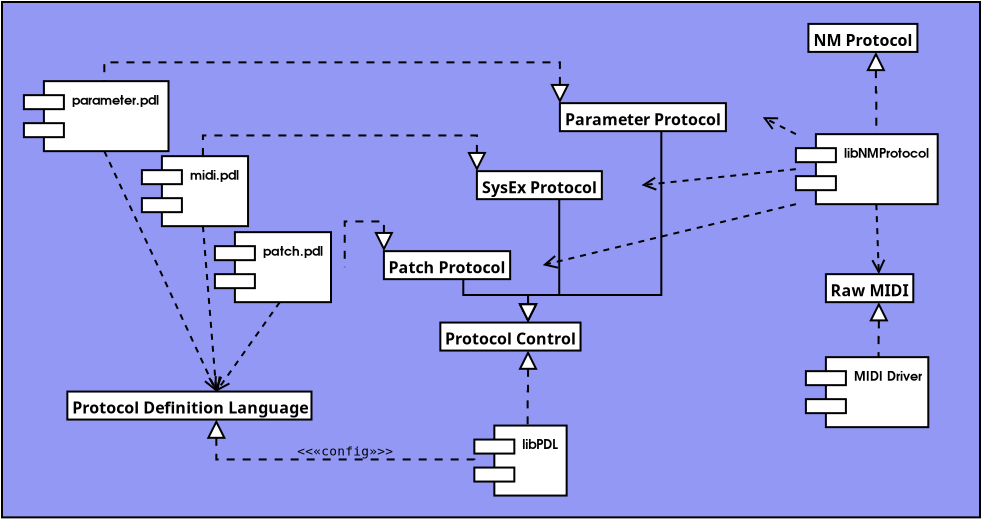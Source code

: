 <?xml version="1.0"?>
<dia:diagram xmlns:dia="http://www.lysator.liu.se/~alla/dia/">
  <dia:layer name="Background" visible="true">
    <dia:object type="Standard - Box" version="0" id="O0">
      <dia:attribute name="obj_pos">
        <dia:point val="-8.356,13.377"/>
      </dia:attribute>
      <dia:attribute name="obj_bb">
        <dia:rectangle val="-8.406,13.327;40.594,39.197"/>
      </dia:attribute>
      <dia:attribute name="elem_corner">
        <dia:point val="-8.356,13.377"/>
      </dia:attribute>
      <dia:attribute name="elem_width">
        <dia:real val="48.9"/>
      </dia:attribute>
      <dia:attribute name="elem_height">
        <dia:real val="25.769"/>
      </dia:attribute>
      <dia:attribute name="inner_color">
        <dia:color val="#9398f5"/>
      </dia:attribute>
      <dia:attribute name="show_background">
        <dia:boolean val="true"/>
      </dia:attribute>
    </dia:object>
    <dia:object type="UML - Class" version="0" id="O1">
      <dia:attribute name="obj_pos">
        <dia:point val="-5.089,32.855"/>
      </dia:attribute>
      <dia:attribute name="obj_bb">
        <dia:rectangle val="-5.139,32.805;9.861,34.305"/>
      </dia:attribute>
      <dia:attribute name="elem_corner">
        <dia:point val="-5.089,32.855"/>
      </dia:attribute>
      <dia:attribute name="elem_width">
        <dia:real val="14.9"/>
      </dia:attribute>
      <dia:attribute name="elem_height">
        <dia:real val="1.4"/>
      </dia:attribute>
      <dia:attribute name="name">
        <dia:string>#Protocol Definition Language#</dia:string>
      </dia:attribute>
      <dia:attribute name="stereotype">
        <dia:string/>
      </dia:attribute>
      <dia:attribute name="abstract">
        <dia:boolean val="false"/>
      </dia:attribute>
      <dia:attribute name="suppress_attributes">
        <dia:boolean val="false"/>
      </dia:attribute>
      <dia:attribute name="suppress_operations">
        <dia:boolean val="false"/>
      </dia:attribute>
      <dia:attribute name="visible_attributes">
        <dia:boolean val="false"/>
      </dia:attribute>
      <dia:attribute name="visible_operations">
        <dia:boolean val="false"/>
      </dia:attribute>
      <dia:attribute name="foreground_color">
        <dia:color val="#000000"/>
      </dia:attribute>
      <dia:attribute name="background_color">
        <dia:color val="#ffffff"/>
      </dia:attribute>
      <dia:attribute name="attributes"/>
      <dia:attribute name="operations"/>
      <dia:attribute name="template">
        <dia:boolean val="false"/>
      </dia:attribute>
      <dia:attribute name="templates"/>
    </dia:object>
    <dia:object type="UML - Realizes" version="0" id="O2">
      <dia:attribute name="obj_pos">
        <dia:point val="2.361,34.255"/>
      </dia:attribute>
      <dia:attribute name="obj_bb">
        <dia:rectangle val="1.511,34.255;15.311,37.05"/>
      </dia:attribute>
      <dia:attribute name="orth_points">
        <dia:point val="2.361,34.255"/>
        <dia:point val="2.361,36.25"/>
        <dia:point val="15.261,36.25"/>
        <dia:point val="15.261,36.305"/>
      </dia:attribute>
      <dia:attribute name="orth_orient">
        <dia:enum val="1"/>
        <dia:enum val="0"/>
        <dia:enum val="1"/>
      </dia:attribute>
      <dia:attribute name="name">
        <dia:string>##</dia:string>
      </dia:attribute>
      <dia:attribute name="stereotype">
        <dia:string>#&#171;config&#187;#</dia:string>
      </dia:attribute>
      <dia:connections>
        <dia:connection handle="0" to="O1" connection="6"/>
        <dia:connection handle="1" to="O4" connection="3"/>
      </dia:connections>
    </dia:object>
    <dia:object type="UML - Class" version="0" id="O3">
      <dia:attribute name="obj_pos">
        <dia:point val="13.561,29.405"/>
      </dia:attribute>
      <dia:attribute name="obj_bb">
        <dia:rectangle val="13.511,29.355;22.38,30.855"/>
      </dia:attribute>
      <dia:attribute name="elem_corner">
        <dia:point val="13.561,29.405"/>
      </dia:attribute>
      <dia:attribute name="elem_width">
        <dia:real val="8.769"/>
      </dia:attribute>
      <dia:attribute name="elem_height">
        <dia:real val="1.4"/>
      </dia:attribute>
      <dia:attribute name="name">
        <dia:string>#Protocol Control#</dia:string>
      </dia:attribute>
      <dia:attribute name="stereotype">
        <dia:string/>
      </dia:attribute>
      <dia:attribute name="abstract">
        <dia:boolean val="false"/>
      </dia:attribute>
      <dia:attribute name="suppress_attributes">
        <dia:boolean val="false"/>
      </dia:attribute>
      <dia:attribute name="suppress_operations">
        <dia:boolean val="false"/>
      </dia:attribute>
      <dia:attribute name="visible_attributes">
        <dia:boolean val="false"/>
      </dia:attribute>
      <dia:attribute name="visible_operations">
        <dia:boolean val="false"/>
      </dia:attribute>
      <dia:attribute name="foreground_color">
        <dia:color val="#000000"/>
      </dia:attribute>
      <dia:attribute name="background_color">
        <dia:color val="#ffffff"/>
      </dia:attribute>
      <dia:attribute name="attributes"/>
      <dia:attribute name="operations"/>
      <dia:attribute name="template">
        <dia:boolean val="false"/>
      </dia:attribute>
      <dia:attribute name="templates"/>
    </dia:object>
    <dia:object type="UML - Component" version="0" id="O4">
      <dia:attribute name="obj_pos">
        <dia:point val="15.261,34.555"/>
      </dia:attribute>
      <dia:attribute name="obj_bb">
        <dia:rectangle val="15.211,34.505;20.638,38.105"/>
      </dia:attribute>
      <dia:attribute name="elem_corner">
        <dia:point val="15.261,34.555"/>
      </dia:attribute>
      <dia:attribute name="elem_width">
        <dia:real val="5.327"/>
      </dia:attribute>
      <dia:attribute name="elem_height">
        <dia:real val="3.5"/>
      </dia:attribute>
      <dia:attribute name="text">
        <dia:composite type="text">
          <dia:attribute name="string">
            <dia:string>#libPDL#</dia:string>
          </dia:attribute>
          <dia:attribute name="font">
            <dia:font name="AvantGarde-Demi"/>
          </dia:attribute>
          <dia:attribute name="height">
            <dia:real val="0.8"/>
          </dia:attribute>
          <dia:attribute name="pos">
            <dia:point val="17.661,35.855"/>
          </dia:attribute>
          <dia:attribute name="color">
            <dia:color val="#000000"/>
          </dia:attribute>
          <dia:attribute name="alignment">
            <dia:enum val="0"/>
          </dia:attribute>
        </dia:composite>
      </dia:attribute>
      <dia:attribute name="stereotype">
        <dia:string/>
      </dia:attribute>
    </dia:object>
    <dia:object type="Standard - Line" version="0" id="O5">
      <dia:attribute name="obj_pos">
        <dia:point val="5.534,28.385"/>
      </dia:attribute>
      <dia:attribute name="obj_bb">
        <dia:rectangle val="1.872,28.344;5.575,33.203"/>
      </dia:attribute>
      <dia:attribute name="conn_endpoints">
        <dia:point val="5.534,28.385"/>
        <dia:point val="2.361,32.855"/>
      </dia:attribute>
      <dia:attribute name="numcp">
        <dia:int val="1"/>
      </dia:attribute>
      <dia:attribute name="line_style">
        <dia:enum val="1"/>
      </dia:attribute>
      <dia:attribute name="end_arrow">
        <dia:enum val="1"/>
      </dia:attribute>
      <dia:attribute name="end_arrow_length">
        <dia:real val="0.6"/>
      </dia:attribute>
      <dia:attribute name="end_arrow_width">
        <dia:real val="0.6"/>
      </dia:attribute>
      <dia:attribute name="dashlength">
        <dia:real val="0.3"/>
      </dia:attribute>
      <dia:connections>
        <dia:connection handle="0" to="O10" connection="6"/>
        <dia:connection handle="1" to="O1" connection="1"/>
      </dia:connections>
    </dia:object>
    <dia:object type="UML - Realizes" version="0" id="O6">
      <dia:attribute name="obj_pos">
        <dia:point val="17.946,30.805"/>
      </dia:attribute>
      <dia:attribute name="obj_bb">
        <dia:rectangle val="17.096,30.805;18.796,34.555"/>
      </dia:attribute>
      <dia:attribute name="orth_points">
        <dia:point val="17.946,30.805"/>
        <dia:point val="17.946,32.85"/>
        <dia:point val="17.925,32.85"/>
        <dia:point val="17.925,34.555"/>
      </dia:attribute>
      <dia:attribute name="orth_orient">
        <dia:enum val="1"/>
        <dia:enum val="0"/>
        <dia:enum val="1"/>
      </dia:attribute>
      <dia:attribute name="name">
        <dia:string/>
      </dia:attribute>
      <dia:attribute name="stereotype">
        <dia:string/>
      </dia:attribute>
      <dia:connections>
        <dia:connection handle="0" to="O3" connection="6"/>
        <dia:connection handle="1" to="O4" connection="1"/>
      </dia:connections>
    </dia:object>
    <dia:object type="Standard - Line" version="0" id="O7">
      <dia:attribute name="obj_pos">
        <dia:point val="1.69,24.585"/>
      </dia:attribute>
      <dia:attribute name="obj_bb">
        <dia:rectangle val="1.64,24.535;2.959,32.905"/>
      </dia:attribute>
      <dia:attribute name="conn_endpoints">
        <dia:point val="1.69,24.585"/>
        <dia:point val="2.361,32.855"/>
      </dia:attribute>
      <dia:attribute name="numcp">
        <dia:int val="1"/>
      </dia:attribute>
      <dia:attribute name="line_style">
        <dia:enum val="1"/>
      </dia:attribute>
      <dia:attribute name="end_arrow">
        <dia:enum val="1"/>
      </dia:attribute>
      <dia:attribute name="end_arrow_length">
        <dia:real val="0.6"/>
      </dia:attribute>
      <dia:attribute name="end_arrow_width">
        <dia:real val="0.6"/>
      </dia:attribute>
      <dia:attribute name="dashlength">
        <dia:real val="0.3"/>
      </dia:attribute>
      <dia:connections>
        <dia:connection handle="0" to="O13" connection="6"/>
        <dia:connection handle="1" to="O1" connection="1"/>
      </dia:connections>
    </dia:object>
    <dia:object type="Standard - Line" version="0" id="O8">
      <dia:attribute name="obj_pos">
        <dia:point val="-3.24,20.835"/>
      </dia:attribute>
      <dia:attribute name="obj_bb">
        <dia:rectangle val="-3.285,20.79;2.905,33.109"/>
      </dia:attribute>
      <dia:attribute name="conn_endpoints">
        <dia:point val="-3.24,20.835"/>
        <dia:point val="2.361,32.855"/>
      </dia:attribute>
      <dia:attribute name="numcp">
        <dia:int val="1"/>
      </dia:attribute>
      <dia:attribute name="line_style">
        <dia:enum val="1"/>
      </dia:attribute>
      <dia:attribute name="end_arrow">
        <dia:enum val="1"/>
      </dia:attribute>
      <dia:attribute name="end_arrow_length">
        <dia:real val="0.6"/>
      </dia:attribute>
      <dia:attribute name="end_arrow_width">
        <dia:real val="0.6"/>
      </dia:attribute>
      <dia:attribute name="dashlength">
        <dia:real val="0.3"/>
      </dia:attribute>
      <dia:connections>
        <dia:connection handle="0" to="O9" connection="6"/>
        <dia:connection handle="1" to="O1" connection="1"/>
      </dia:connections>
    </dia:object>
    <dia:object type="UML - Component" version="0" id="O9">
      <dia:attribute name="obj_pos">
        <dia:point val="-7.261,17.335"/>
      </dia:attribute>
      <dia:attribute name="obj_bb">
        <dia:rectangle val="-7.311,17.285;0.831,20.885"/>
      </dia:attribute>
      <dia:attribute name="elem_corner">
        <dia:point val="-7.261,17.335"/>
      </dia:attribute>
      <dia:attribute name="elem_width">
        <dia:real val="8.042"/>
      </dia:attribute>
      <dia:attribute name="elem_height">
        <dia:real val="3.5"/>
      </dia:attribute>
      <dia:attribute name="text">
        <dia:composite type="text">
          <dia:attribute name="string">
            <dia:string>#parameter.pdl#</dia:string>
          </dia:attribute>
          <dia:attribute name="font">
            <dia:font name="AvantGarde-Demi"/>
          </dia:attribute>
          <dia:attribute name="height">
            <dia:real val="0.8"/>
          </dia:attribute>
          <dia:attribute name="pos">
            <dia:point val="-4.861,18.635"/>
          </dia:attribute>
          <dia:attribute name="color">
            <dia:color val="#000000"/>
          </dia:attribute>
          <dia:attribute name="alignment">
            <dia:enum val="0"/>
          </dia:attribute>
        </dia:composite>
      </dia:attribute>
      <dia:attribute name="stereotype">
        <dia:string/>
      </dia:attribute>
    </dia:object>
    <dia:object type="UML - Component" version="0" id="O10">
      <dia:attribute name="obj_pos">
        <dia:point val="2.289,24.885"/>
      </dia:attribute>
      <dia:attribute name="obj_bb">
        <dia:rectangle val="2.239,24.835;8.829,28.435"/>
      </dia:attribute>
      <dia:attribute name="elem_corner">
        <dia:point val="2.289,24.885"/>
      </dia:attribute>
      <dia:attribute name="elem_width">
        <dia:real val="6.491"/>
      </dia:attribute>
      <dia:attribute name="elem_height">
        <dia:real val="3.5"/>
      </dia:attribute>
      <dia:attribute name="text">
        <dia:composite type="text">
          <dia:attribute name="string">
            <dia:string>#patch.pdl#</dia:string>
          </dia:attribute>
          <dia:attribute name="font">
            <dia:font name="AvantGarde-Demi"/>
          </dia:attribute>
          <dia:attribute name="height">
            <dia:real val="0.8"/>
          </dia:attribute>
          <dia:attribute name="pos">
            <dia:point val="4.689,26.185"/>
          </dia:attribute>
          <dia:attribute name="color">
            <dia:color val="#000000"/>
          </dia:attribute>
          <dia:attribute name="alignment">
            <dia:enum val="0"/>
          </dia:attribute>
        </dia:composite>
      </dia:attribute>
      <dia:attribute name="stereotype">
        <dia:string/>
      </dia:attribute>
    </dia:object>
    <dia:object type="UML - Component" version="0" id="O11">
      <dia:attribute name="obj_pos">
        <dia:point val="31.839,31.135"/>
      </dia:attribute>
      <dia:attribute name="obj_bb">
        <dia:rectangle val="31.789,31.085;39.155,34.685"/>
      </dia:attribute>
      <dia:attribute name="elem_corner">
        <dia:point val="31.839,31.135"/>
      </dia:attribute>
      <dia:attribute name="elem_width">
        <dia:real val="7.266"/>
      </dia:attribute>
      <dia:attribute name="elem_height">
        <dia:real val="3.5"/>
      </dia:attribute>
      <dia:attribute name="text">
        <dia:composite type="text">
          <dia:attribute name="string">
            <dia:string>#MIDI Driver#</dia:string>
          </dia:attribute>
          <dia:attribute name="font">
            <dia:font name="AvantGarde-Demi"/>
          </dia:attribute>
          <dia:attribute name="height">
            <dia:real val="0.8"/>
          </dia:attribute>
          <dia:attribute name="pos">
            <dia:point val="34.239,32.435"/>
          </dia:attribute>
          <dia:attribute name="color">
            <dia:color val="#000000"/>
          </dia:attribute>
          <dia:attribute name="alignment">
            <dia:enum val="0"/>
          </dia:attribute>
        </dia:composite>
      </dia:attribute>
      <dia:attribute name="stereotype">
        <dia:string/>
      </dia:attribute>
    </dia:object>
    <dia:object type="UML - Component" version="0" id="O12">
      <dia:attribute name="obj_pos">
        <dia:point val="31.339,19.985"/>
      </dia:attribute>
      <dia:attribute name="obj_bb">
        <dia:rectangle val="31.289,19.935;39.431,23.535"/>
      </dia:attribute>
      <dia:attribute name="elem_corner">
        <dia:point val="31.339,19.985"/>
      </dia:attribute>
      <dia:attribute name="elem_width">
        <dia:real val="8.042"/>
      </dia:attribute>
      <dia:attribute name="elem_height">
        <dia:real val="3.5"/>
      </dia:attribute>
      <dia:attribute name="text">
        <dia:composite type="text">
          <dia:attribute name="string">
            <dia:string>#libNMProtocol#</dia:string>
          </dia:attribute>
          <dia:attribute name="font">
            <dia:font name="AvantGarde-Demi"/>
          </dia:attribute>
          <dia:attribute name="height">
            <dia:real val="0.8"/>
          </dia:attribute>
          <dia:attribute name="pos">
            <dia:point val="33.739,21.285"/>
          </dia:attribute>
          <dia:attribute name="color">
            <dia:color val="#000000"/>
          </dia:attribute>
          <dia:attribute name="alignment">
            <dia:enum val="0"/>
          </dia:attribute>
        </dia:composite>
      </dia:attribute>
      <dia:attribute name="stereotype">
        <dia:string/>
      </dia:attribute>
    </dia:object>
    <dia:object type="UML - Component" version="0" id="O13">
      <dia:attribute name="obj_pos">
        <dia:point val="-1.361,21.085"/>
      </dia:attribute>
      <dia:attribute name="obj_bb">
        <dia:rectangle val="-1.411,21.035;4.792,24.635"/>
      </dia:attribute>
      <dia:attribute name="elem_corner">
        <dia:point val="-1.361,21.085"/>
      </dia:attribute>
      <dia:attribute name="elem_width">
        <dia:real val="6.103"/>
      </dia:attribute>
      <dia:attribute name="elem_height">
        <dia:real val="3.5"/>
      </dia:attribute>
      <dia:attribute name="text">
        <dia:composite type="text">
          <dia:attribute name="string">
            <dia:string>#midi.pdl#</dia:string>
          </dia:attribute>
          <dia:attribute name="font">
            <dia:font name="AvantGarde-Demi"/>
          </dia:attribute>
          <dia:attribute name="height">
            <dia:real val="0.8"/>
          </dia:attribute>
          <dia:attribute name="pos">
            <dia:point val="1.039,22.385"/>
          </dia:attribute>
          <dia:attribute name="color">
            <dia:color val="#000000"/>
          </dia:attribute>
          <dia:attribute name="alignment">
            <dia:enum val="0"/>
          </dia:attribute>
        </dia:composite>
      </dia:attribute>
      <dia:attribute name="stereotype">
        <dia:string/>
      </dia:attribute>
    </dia:object>
    <dia:object type="UML - Class" version="0" id="O14">
      <dia:attribute name="obj_pos">
        <dia:point val="32.839,26.985"/>
      </dia:attribute>
      <dia:attribute name="obj_bb">
        <dia:rectangle val="32.789,26.935;38.183,28.435"/>
      </dia:attribute>
      <dia:attribute name="elem_corner">
        <dia:point val="32.839,26.985"/>
      </dia:attribute>
      <dia:attribute name="elem_width">
        <dia:real val="5.295"/>
      </dia:attribute>
      <dia:attribute name="elem_height">
        <dia:real val="1.4"/>
      </dia:attribute>
      <dia:attribute name="name">
        <dia:string>#Raw MIDI#</dia:string>
      </dia:attribute>
      <dia:attribute name="stereotype">
        <dia:string/>
      </dia:attribute>
      <dia:attribute name="abstract">
        <dia:boolean val="false"/>
      </dia:attribute>
      <dia:attribute name="suppress_attributes">
        <dia:boolean val="false"/>
      </dia:attribute>
      <dia:attribute name="suppress_operations">
        <dia:boolean val="false"/>
      </dia:attribute>
      <dia:attribute name="visible_attributes">
        <dia:boolean val="false"/>
      </dia:attribute>
      <dia:attribute name="visible_operations">
        <dia:boolean val="false"/>
      </dia:attribute>
      <dia:attribute name="foreground_color">
        <dia:color val="#000000"/>
      </dia:attribute>
      <dia:attribute name="background_color">
        <dia:color val="#ffffff"/>
      </dia:attribute>
      <dia:attribute name="attributes"/>
      <dia:attribute name="operations"/>
      <dia:attribute name="template">
        <dia:boolean val="false"/>
      </dia:attribute>
      <dia:attribute name="templates"/>
    </dia:object>
    <dia:object type="UML - Class" version="0" id="O15">
      <dia:attribute name="obj_pos">
        <dia:point val="19.539,18.435"/>
      </dia:attribute>
      <dia:attribute name="obj_bb">
        <dia:rectangle val="19.489,18.385;29.731,19.885"/>
      </dia:attribute>
      <dia:attribute name="elem_corner">
        <dia:point val="19.539,18.435"/>
      </dia:attribute>
      <dia:attribute name="elem_width">
        <dia:real val="10.143"/>
      </dia:attribute>
      <dia:attribute name="elem_height">
        <dia:real val="1.4"/>
      </dia:attribute>
      <dia:attribute name="name">
        <dia:string>#Parameter Protocol#</dia:string>
      </dia:attribute>
      <dia:attribute name="stereotype">
        <dia:string/>
      </dia:attribute>
      <dia:attribute name="abstract">
        <dia:boolean val="false"/>
      </dia:attribute>
      <dia:attribute name="suppress_attributes">
        <dia:boolean val="false"/>
      </dia:attribute>
      <dia:attribute name="suppress_operations">
        <dia:boolean val="false"/>
      </dia:attribute>
      <dia:attribute name="visible_attributes">
        <dia:boolean val="false"/>
      </dia:attribute>
      <dia:attribute name="visible_operations">
        <dia:boolean val="false"/>
      </dia:attribute>
      <dia:attribute name="foreground_color">
        <dia:color val="#000000"/>
      </dia:attribute>
      <dia:attribute name="background_color">
        <dia:color val="#ffffff"/>
      </dia:attribute>
      <dia:attribute name="attributes"/>
      <dia:attribute name="operations"/>
      <dia:attribute name="template">
        <dia:boolean val="false"/>
      </dia:attribute>
      <dia:attribute name="templates"/>
    </dia:object>
    <dia:object type="UML - Class" version="0" id="O16">
      <dia:attribute name="obj_pos">
        <dia:point val="15.389,21.835"/>
      </dia:attribute>
      <dia:attribute name="obj_bb">
        <dia:rectangle val="15.339,21.785;23.672,23.285"/>
      </dia:attribute>
      <dia:attribute name="elem_corner">
        <dia:point val="15.389,21.835"/>
      </dia:attribute>
      <dia:attribute name="elem_width">
        <dia:real val="8.234"/>
      </dia:attribute>
      <dia:attribute name="elem_height">
        <dia:real val="1.4"/>
      </dia:attribute>
      <dia:attribute name="name">
        <dia:string>#SysEx Protocol#</dia:string>
      </dia:attribute>
      <dia:attribute name="stereotype">
        <dia:string/>
      </dia:attribute>
      <dia:attribute name="abstract">
        <dia:boolean val="false"/>
      </dia:attribute>
      <dia:attribute name="suppress_attributes">
        <dia:boolean val="false"/>
      </dia:attribute>
      <dia:attribute name="suppress_operations">
        <dia:boolean val="false"/>
      </dia:attribute>
      <dia:attribute name="visible_attributes">
        <dia:boolean val="false"/>
      </dia:attribute>
      <dia:attribute name="visible_operations">
        <dia:boolean val="false"/>
      </dia:attribute>
      <dia:attribute name="foreground_color">
        <dia:color val="#000000"/>
      </dia:attribute>
      <dia:attribute name="background_color">
        <dia:color val="#ffffff"/>
      </dia:attribute>
      <dia:attribute name="attributes"/>
      <dia:attribute name="operations"/>
      <dia:attribute name="template">
        <dia:boolean val="false"/>
      </dia:attribute>
      <dia:attribute name="templates"/>
    </dia:object>
    <dia:object type="UML - Class" version="0" id="O17">
      <dia:attribute name="obj_pos">
        <dia:point val="10.739,25.835"/>
      </dia:attribute>
      <dia:attribute name="obj_bb">
        <dia:rectangle val="10.689,25.785;18.73,27.285"/>
      </dia:attribute>
      <dia:attribute name="elem_corner">
        <dia:point val="10.739,25.835"/>
      </dia:attribute>
      <dia:attribute name="elem_width">
        <dia:real val="7.941"/>
      </dia:attribute>
      <dia:attribute name="elem_height">
        <dia:real val="1.4"/>
      </dia:attribute>
      <dia:attribute name="name">
        <dia:string>#Patch Protocol#</dia:string>
      </dia:attribute>
      <dia:attribute name="stereotype">
        <dia:string/>
      </dia:attribute>
      <dia:attribute name="abstract">
        <dia:boolean val="false"/>
      </dia:attribute>
      <dia:attribute name="suppress_attributes">
        <dia:boolean val="false"/>
      </dia:attribute>
      <dia:attribute name="suppress_operations">
        <dia:boolean val="false"/>
      </dia:attribute>
      <dia:attribute name="visible_attributes">
        <dia:boolean val="false"/>
      </dia:attribute>
      <dia:attribute name="visible_operations">
        <dia:boolean val="false"/>
      </dia:attribute>
      <dia:attribute name="foreground_color">
        <dia:color val="#000000"/>
      </dia:attribute>
      <dia:attribute name="background_color">
        <dia:color val="#ffffff"/>
      </dia:attribute>
      <dia:attribute name="attributes"/>
      <dia:attribute name="operations"/>
      <dia:attribute name="template">
        <dia:boolean val="false"/>
      </dia:attribute>
      <dia:attribute name="templates"/>
    </dia:object>
    <dia:object type="UML - Generalization" version="0" id="O18">
      <dia:attribute name="obj_pos">
        <dia:point val="17.946,29.405"/>
      </dia:attribute>
      <dia:attribute name="obj_bb">
        <dia:rectangle val="14.659,27.227;18.796,29.405"/>
      </dia:attribute>
      <dia:attribute name="orth_points">
        <dia:point val="17.946,29.405"/>
        <dia:point val="17.946,28.027"/>
        <dia:point val="14.709,28.027"/>
        <dia:point val="14.709,27.235"/>
      </dia:attribute>
      <dia:attribute name="orth_orient">
        <dia:enum val="1"/>
        <dia:enum val="0"/>
        <dia:enum val="1"/>
      </dia:attribute>
      <dia:attribute name="name">
        <dia:string/>
      </dia:attribute>
      <dia:attribute name="stereotype">
        <dia:string/>
      </dia:attribute>
      <dia:connections>
        <dia:connection handle="0" to="O3" connection="1"/>
        <dia:connection handle="1" to="O17" connection="6"/>
      </dia:connections>
    </dia:object>
    <dia:object type="UML - Realizes" version="0" id="O19">
      <dia:attribute name="obj_pos">
        <dia:point val="10.739,25.835"/>
      </dia:attribute>
      <dia:attribute name="obj_bb">
        <dia:rectangle val="8.729,23.55;11.589,26.635"/>
      </dia:attribute>
      <dia:attribute name="orth_points">
        <dia:point val="10.739,25.835"/>
        <dia:point val="10.739,24.35"/>
        <dia:point val="8.779,24.35"/>
        <dia:point val="8.779,26.635"/>
      </dia:attribute>
      <dia:attribute name="orth_orient">
        <dia:enum val="1"/>
        <dia:enum val="0"/>
        <dia:enum val="1"/>
      </dia:attribute>
      <dia:attribute name="name">
        <dia:string/>
      </dia:attribute>
      <dia:attribute name="stereotype">
        <dia:string/>
      </dia:attribute>
      <dia:connections>
        <dia:connection handle="0" to="O17" connection="0"/>
        <dia:connection handle="1" to="O10" connection="4"/>
      </dia:connections>
    </dia:object>
    <dia:object type="UML - Realizes" version="0" id="O20">
      <dia:attribute name="obj_pos">
        <dia:point val="15.389,21.835"/>
      </dia:attribute>
      <dia:attribute name="obj_bb">
        <dia:rectangle val="1.64,19.25;16.239,21.835"/>
      </dia:attribute>
      <dia:attribute name="orth_points">
        <dia:point val="15.389,21.835"/>
        <dia:point val="15.389,20.05"/>
        <dia:point val="1.69,20.05"/>
        <dia:point val="1.69,21.085"/>
      </dia:attribute>
      <dia:attribute name="orth_orient">
        <dia:enum val="1"/>
        <dia:enum val="0"/>
        <dia:enum val="1"/>
      </dia:attribute>
      <dia:attribute name="name">
        <dia:string/>
      </dia:attribute>
      <dia:attribute name="stereotype">
        <dia:string/>
      </dia:attribute>
      <dia:connections>
        <dia:connection handle="0" to="O16" connection="0"/>
        <dia:connection handle="1" to="O13" connection="1"/>
      </dia:connections>
    </dia:object>
    <dia:object type="UML - Realizes" version="0" id="O21">
      <dia:attribute name="obj_pos">
        <dia:point val="19.539,18.435"/>
      </dia:attribute>
      <dia:attribute name="obj_bb">
        <dia:rectangle val="-3.29,15.595;20.389,18.435"/>
      </dia:attribute>
      <dia:attribute name="orth_points">
        <dia:point val="19.539,18.435"/>
        <dia:point val="19.539,16.395"/>
        <dia:point val="-3.24,16.395"/>
        <dia:point val="-3.24,17.335"/>
      </dia:attribute>
      <dia:attribute name="orth_orient">
        <dia:enum val="1"/>
        <dia:enum val="0"/>
        <dia:enum val="1"/>
      </dia:attribute>
      <dia:attribute name="name">
        <dia:string/>
      </dia:attribute>
      <dia:attribute name="stereotype">
        <dia:string/>
      </dia:attribute>
      <dia:connections>
        <dia:connection handle="0" to="O15" connection="0"/>
        <dia:connection handle="1" to="O9" connection="1"/>
      </dia:connections>
    </dia:object>
    <dia:object type="UML - Generalization" version="0" id="O22">
      <dia:attribute name="obj_pos">
        <dia:point val="17.946,29.405"/>
      </dia:attribute>
      <dia:attribute name="obj_bb">
        <dia:rectangle val="17.096,23.235;19.556,29.405"/>
      </dia:attribute>
      <dia:attribute name="orth_points">
        <dia:point val="17.946,29.405"/>
        <dia:point val="17.946,28.027"/>
        <dia:point val="19.506,28.027"/>
        <dia:point val="19.506,23.235"/>
      </dia:attribute>
      <dia:attribute name="orth_orient">
        <dia:enum val="1"/>
        <dia:enum val="0"/>
        <dia:enum val="1"/>
      </dia:attribute>
      <dia:attribute name="name">
        <dia:string/>
      </dia:attribute>
      <dia:attribute name="stereotype">
        <dia:string/>
      </dia:attribute>
      <dia:connections>
        <dia:connection handle="0" to="O3" connection="1"/>
        <dia:connection handle="1" to="O16" connection="6"/>
      </dia:connections>
    </dia:object>
    <dia:object type="UML - Generalization" version="0" id="O23">
      <dia:attribute name="obj_pos">
        <dia:point val="17.946,29.405"/>
      </dia:attribute>
      <dia:attribute name="obj_bb">
        <dia:rectangle val="17.096,19.835;24.66,29.405"/>
      </dia:attribute>
      <dia:attribute name="orth_points">
        <dia:point val="17.946,29.405"/>
        <dia:point val="17.946,28.027"/>
        <dia:point val="24.61,28.027"/>
        <dia:point val="24.61,19.835"/>
      </dia:attribute>
      <dia:attribute name="orth_orient">
        <dia:enum val="1"/>
        <dia:enum val="0"/>
        <dia:enum val="1"/>
      </dia:attribute>
      <dia:attribute name="name">
        <dia:string/>
      </dia:attribute>
      <dia:attribute name="stereotype">
        <dia:string/>
      </dia:attribute>
      <dia:connections>
        <dia:connection handle="0" to="O3" connection="1"/>
        <dia:connection handle="1" to="O15" connection="6"/>
      </dia:connections>
    </dia:object>
    <dia:object type="Standard - Line" version="0" id="O24">
      <dia:attribute name="obj_pos">
        <dia:point val="31.339,19.985"/>
      </dia:attribute>
      <dia:attribute name="obj_bb">
        <dia:rectangle val="29.408,18.601;31.383,20.029"/>
      </dia:attribute>
      <dia:attribute name="conn_endpoints">
        <dia:point val="31.339,19.985"/>
        <dia:point val="29.681,19.135"/>
      </dia:attribute>
      <dia:attribute name="numcp">
        <dia:int val="1"/>
      </dia:attribute>
      <dia:attribute name="line_style">
        <dia:enum val="1"/>
      </dia:attribute>
      <dia:attribute name="end_arrow">
        <dia:enum val="1"/>
      </dia:attribute>
      <dia:attribute name="end_arrow_length">
        <dia:real val="0.6"/>
      </dia:attribute>
      <dia:attribute name="end_arrow_width">
        <dia:real val="0.6"/>
      </dia:attribute>
      <dia:attribute name="dashlength">
        <dia:real val="0.3"/>
      </dia:attribute>
      <dia:connections>
        <dia:connection handle="0" to="O12" connection="0"/>
        <dia:connection handle="1" to="O15" connection="4"/>
      </dia:connections>
    </dia:object>
    <dia:object type="Standard - Line" version="0" id="O25">
      <dia:attribute name="obj_pos">
        <dia:point val="31.339,21.735"/>
      </dia:attribute>
      <dia:attribute name="obj_bb">
        <dia:rectangle val="23.561,21.685;31.389,23.132"/>
      </dia:attribute>
      <dia:attribute name="conn_endpoints">
        <dia:point val="31.339,21.735"/>
        <dia:point val="23.622,22.535"/>
      </dia:attribute>
      <dia:attribute name="numcp">
        <dia:int val="1"/>
      </dia:attribute>
      <dia:attribute name="line_style">
        <dia:enum val="1"/>
      </dia:attribute>
      <dia:attribute name="end_arrow">
        <dia:enum val="1"/>
      </dia:attribute>
      <dia:attribute name="end_arrow_length">
        <dia:real val="0.6"/>
      </dia:attribute>
      <dia:attribute name="end_arrow_width">
        <dia:real val="0.6"/>
      </dia:attribute>
      <dia:attribute name="dashlength">
        <dia:real val="0.3"/>
      </dia:attribute>
      <dia:connections>
        <dia:connection handle="0" to="O12" connection="3"/>
        <dia:connection handle="1" to="O16" connection="4"/>
      </dia:connections>
    </dia:object>
    <dia:object type="Standard - Line" version="0" id="O26">
      <dia:attribute name="obj_pos">
        <dia:point val="31.339,23.485"/>
      </dia:attribute>
      <dia:attribute name="obj_bb">
        <dia:rectangle val="18.539,23.436;31.387,27.118"/>
      </dia:attribute>
      <dia:attribute name="conn_endpoints">
        <dia:point val="31.339,23.485"/>
        <dia:point val="18.68,26.535"/>
      </dia:attribute>
      <dia:attribute name="numcp">
        <dia:int val="1"/>
      </dia:attribute>
      <dia:attribute name="line_style">
        <dia:enum val="1"/>
      </dia:attribute>
      <dia:attribute name="end_arrow">
        <dia:enum val="1"/>
      </dia:attribute>
      <dia:attribute name="end_arrow_length">
        <dia:real val="0.6"/>
      </dia:attribute>
      <dia:attribute name="end_arrow_width">
        <dia:real val="0.6"/>
      </dia:attribute>
      <dia:attribute name="dashlength">
        <dia:real val="0.3"/>
      </dia:attribute>
      <dia:connections>
        <dia:connection handle="0" to="O12" connection="5"/>
        <dia:connection handle="1" to="O17" connection="4"/>
      </dia:connections>
    </dia:object>
    <dia:object type="UML - Class" version="0" id="O27">
      <dia:attribute name="obj_pos">
        <dia:point val="31.964,14.472"/>
      </dia:attribute>
      <dia:attribute name="obj_bb">
        <dia:rectangle val="31.914,14.422;38.763,15.922"/>
      </dia:attribute>
      <dia:attribute name="elem_corner">
        <dia:point val="31.964,14.472"/>
      </dia:attribute>
      <dia:attribute name="elem_width">
        <dia:real val="6.749"/>
      </dia:attribute>
      <dia:attribute name="elem_height">
        <dia:real val="1.4"/>
      </dia:attribute>
      <dia:attribute name="name">
        <dia:string>#NM Protocol#</dia:string>
      </dia:attribute>
      <dia:attribute name="stereotype">
        <dia:string/>
      </dia:attribute>
      <dia:attribute name="abstract">
        <dia:boolean val="false"/>
      </dia:attribute>
      <dia:attribute name="suppress_attributes">
        <dia:boolean val="false"/>
      </dia:attribute>
      <dia:attribute name="suppress_operations">
        <dia:boolean val="false"/>
      </dia:attribute>
      <dia:attribute name="visible_attributes">
        <dia:boolean val="false"/>
      </dia:attribute>
      <dia:attribute name="visible_operations">
        <dia:boolean val="false"/>
      </dia:attribute>
      <dia:attribute name="foreground_color">
        <dia:color val="#000000"/>
      </dia:attribute>
      <dia:attribute name="background_color">
        <dia:color val="#ffffff"/>
      </dia:attribute>
      <dia:attribute name="attributes"/>
      <dia:attribute name="operations"/>
      <dia:attribute name="template">
        <dia:boolean val="false"/>
      </dia:attribute>
      <dia:attribute name="templates"/>
    </dia:object>
    <dia:object type="UML - Realizes" version="0" id="O28">
      <dia:attribute name="obj_pos">
        <dia:point val="35.338,15.872"/>
      </dia:attribute>
      <dia:attribute name="obj_bb">
        <dia:rectangle val="34.488,15.872;36.188,19.985"/>
      </dia:attribute>
      <dia:attribute name="orth_points">
        <dia:point val="35.338,15.872"/>
        <dia:point val="35.338,17.867"/>
        <dia:point val="35.36,17.867"/>
        <dia:point val="35.36,19.985"/>
      </dia:attribute>
      <dia:attribute name="orth_orient">
        <dia:enum val="1"/>
        <dia:enum val="0"/>
        <dia:enum val="1"/>
      </dia:attribute>
      <dia:attribute name="name">
        <dia:string/>
      </dia:attribute>
      <dia:attribute name="stereotype">
        <dia:string/>
      </dia:attribute>
      <dia:connections>
        <dia:connection handle="0" to="O27" connection="6"/>
        <dia:connection handle="1" to="O12" connection="1"/>
      </dia:connections>
    </dia:object>
    <dia:object type="Standard - Line" version="0" id="O29">
      <dia:attribute name="obj_pos">
        <dia:point val="35.36,23.485"/>
      </dia:attribute>
      <dia:attribute name="obj_bb">
        <dia:rectangle val="34.886,23.435;36.086,27.035"/>
      </dia:attribute>
      <dia:attribute name="conn_endpoints">
        <dia:point val="35.36,23.485"/>
        <dia:point val="35.486,26.985"/>
      </dia:attribute>
      <dia:attribute name="numcp">
        <dia:int val="1"/>
      </dia:attribute>
      <dia:attribute name="line_style">
        <dia:enum val="1"/>
      </dia:attribute>
      <dia:attribute name="end_arrow">
        <dia:enum val="1"/>
      </dia:attribute>
      <dia:attribute name="end_arrow_length">
        <dia:real val="0.6"/>
      </dia:attribute>
      <dia:attribute name="end_arrow_width">
        <dia:real val="0.6"/>
      </dia:attribute>
      <dia:attribute name="dashlength">
        <dia:real val="0.3"/>
      </dia:attribute>
      <dia:connections>
        <dia:connection handle="0" to="O12" connection="6"/>
        <dia:connection handle="1" to="O14" connection="1"/>
      </dia:connections>
    </dia:object>
    <dia:object type="UML - Realizes" version="0" id="O30">
      <dia:attribute name="obj_pos">
        <dia:point val="35.486,28.385"/>
      </dia:attribute>
      <dia:attribute name="obj_bb">
        <dia:rectangle val="34.636,28.385;36.336,31.135"/>
      </dia:attribute>
      <dia:attribute name="orth_points">
        <dia:point val="35.486,28.385"/>
        <dia:point val="35.486,30.117"/>
        <dia:point val="35.472,30.117"/>
        <dia:point val="35.472,31.135"/>
      </dia:attribute>
      <dia:attribute name="orth_orient">
        <dia:enum val="1"/>
        <dia:enum val="0"/>
        <dia:enum val="1"/>
      </dia:attribute>
      <dia:attribute name="name">
        <dia:string/>
      </dia:attribute>
      <dia:attribute name="stereotype">
        <dia:string/>
      </dia:attribute>
      <dia:connections>
        <dia:connection handle="0" to="O14" connection="6"/>
        <dia:connection handle="1" to="O11" connection="1"/>
      </dia:connections>
    </dia:object>
  </dia:layer>
</dia:diagram>
